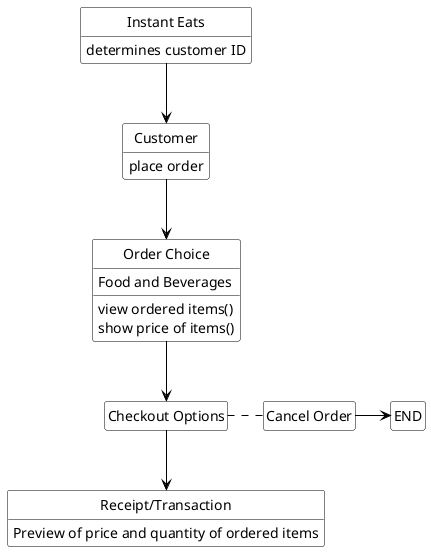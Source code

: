 @startuml
hide empty members
hide circle
skinparam class {
BackgroundColor white
ArrowColor Black
BorderColor Black
}

class "Instant Eats"{
determines customer ID
}

"Instant Eats" --> Customer
Customer --> "Order Choice"
"Order Choice" --> "Checkout Options"
"Checkout Options" --> "Receipt/Transaction"
"Checkout Options" .right. "Cancel Order"
"Cancel Order" -right-> "END"

class "Cancel Order" {
}

class Customer {
place order
}

class "Order Choice" {
Food and Beverages
view ordered items()
show price of items()
}

class "Checkout Options" {
}

class "Receipt/Transaction" {
Preview of price and quantity of ordered items
}
@enduml